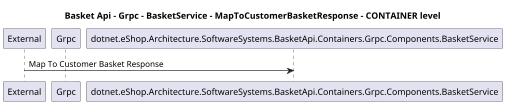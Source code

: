 @startuml
skinparam dpi 60

title Basket Api - Grpc - BasketService - MapToCustomerBasketResponse - CONTAINER level

participant "External" as C4InterFlow.Utils.ExternalSystem
participant "Grpc" as dotnet.eShop.Architecture.SoftwareSystems.BasketApi.Containers.Grpc

C4InterFlow.Utils.ExternalSystem -> dotnet.eShop.Architecture.SoftwareSystems.BasketApi.Containers.Grpc.Components.BasketService : Map To Customer Basket Response


@enduml
